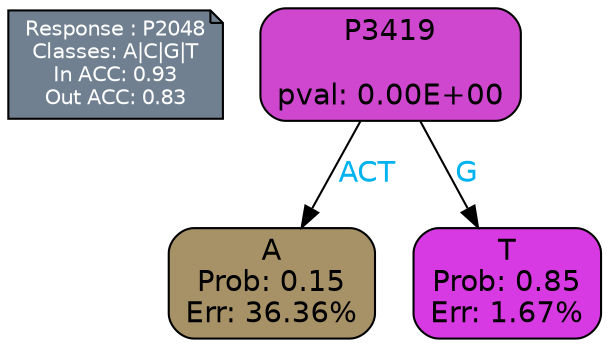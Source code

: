 digraph Tree {
node [shape=box, style="filled, rounded", color="black", fontname=helvetica] ;
graph [ranksep=equally, splines=polylines, bgcolor=transparent, dpi=600] ;
edge [fontname=helvetica] ;
LEGEND [label="Response : P2048
Classes: A|C|G|T
In ACC: 0.93
Out ACC: 0.83
",shape=note,align=left,style=filled,fillcolor="slategray",fontcolor="white",fontsize=10];1 [label="P3419

pval: 0.00E+00", fillcolor="#cf47cf"] ;
2 [label="A
Prob: 0.15
Err: 36.36%", fillcolor="#a79167"] ;
3 [label="T
Prob: 0.85
Err: 1.67%", fillcolor="#d73ae2"] ;
1 -> 2 [label="ACT",fontcolor=deepskyblue2] ;
1 -> 3 [label="G",fontcolor=deepskyblue2] ;
{rank = same; 2;3;}{rank = same; LEGEND;1;}}